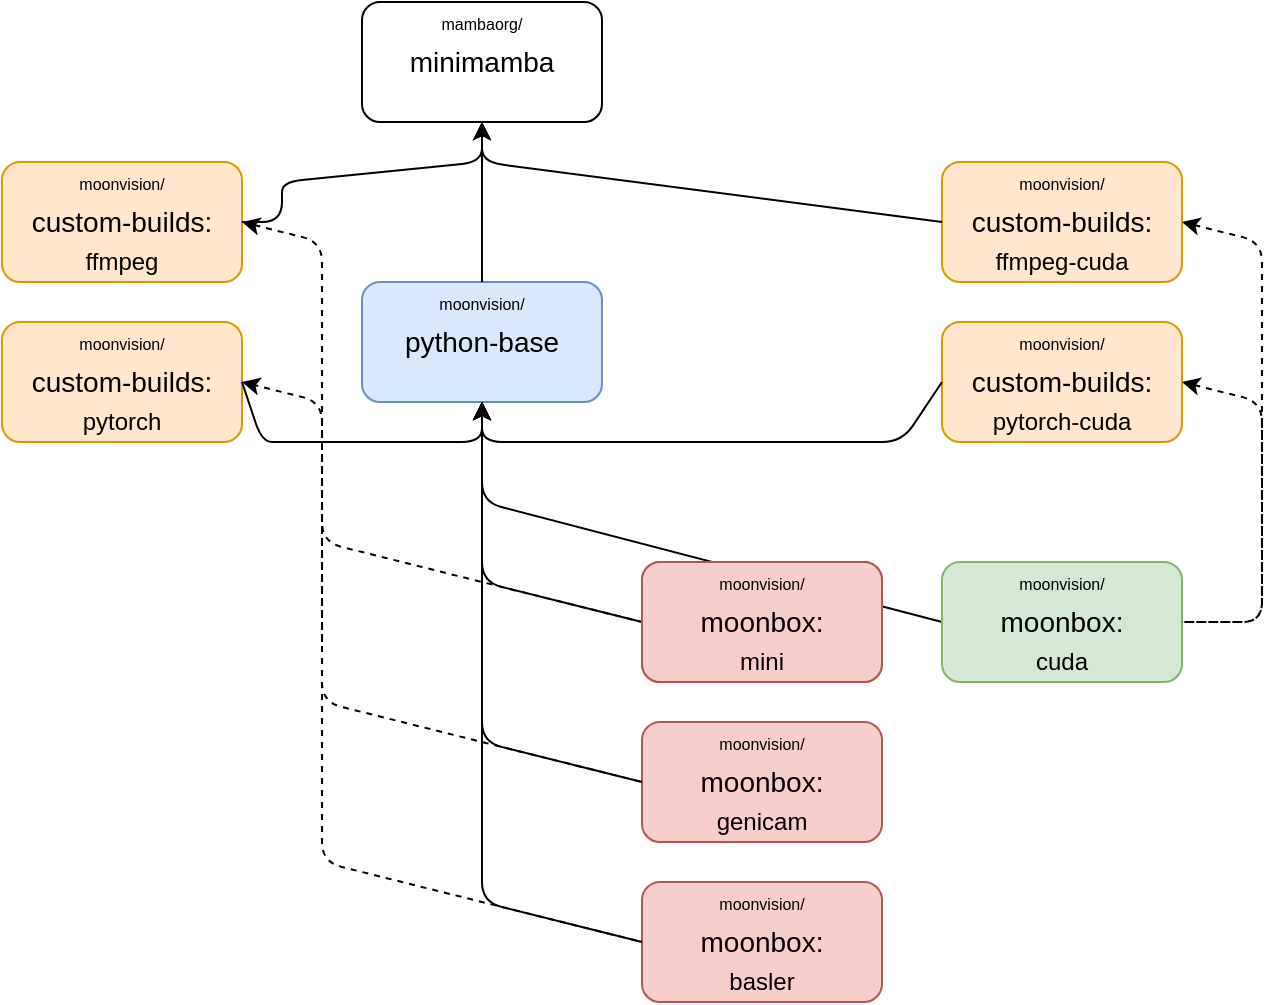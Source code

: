 <mxfile version="20.8.0" type="device"><diagram id="h6BBsZ6_Estit_eACcV3" name="Page-1"><mxGraphModel dx="1250" dy="1162" grid="1" gridSize="10" guides="1" tooltips="1" connect="1" arrows="1" fold="1" page="1" pageScale="1" pageWidth="850" pageHeight="1100" math="0" shadow="0"><root><mxCell id="0"/><mxCell id="1" parent="0"/><mxCell id="Fo9DGI8NvoBTCOg1Upvk-28" value="" style="endArrow=classic;html=1;strokeColor=#000000;fontColor=#000000;exitX=0;exitY=0.5;exitDx=0;exitDy=0;entryX=0.5;entryY=1;entryDx=0;entryDy=0;" edge="1" parent="1" source="Fo9DGI8NvoBTCOg1Upvk-11" target="5sOJKM208ey0AX1m5c1y-18"><mxGeometry width="50" height="50" relative="1" as="geometry"><mxPoint x="420" y="630" as="sourcePoint"/><mxPoint x="340" y="360" as="targetPoint"/><Array as="points"><mxPoint x="340" y="350"/></Array></mxGeometry></mxCell><mxCell id="5sOJKM208ey0AX1m5c1y-1" value="" style="rounded=1;whiteSpace=wrap;html=1;" parent="1" vertex="1"><mxGeometry x="280" y="100" width="120" height="60" as="geometry"/></mxCell><mxCell id="5sOJKM208ey0AX1m5c1y-2" value="&lt;font style=&quot;font-size: 14px&quot;&gt;minimamba&lt;/font&gt;" style="text;html=1;strokeColor=none;fillColor=none;align=center;verticalAlign=middle;whiteSpace=wrap;rounded=0;" parent="1" vertex="1"><mxGeometry x="320" y="120" width="40" height="20" as="geometry"/></mxCell><mxCell id="5sOJKM208ey0AX1m5c1y-9" value="" style="rounded=1;whiteSpace=wrap;html=1;fillColor=#f8cecc;strokeColor=#b85450;" parent="1" vertex="1"><mxGeometry x="420" y="460" width="120" height="60" as="geometry"/></mxCell><mxCell id="5sOJKM208ey0AX1m5c1y-10" value="&lt;font style=&quot;font-size: 8px&quot;&gt;moonvision/&lt;/font&gt;" style="text;html=1;strokeColor=none;fillColor=none;align=center;verticalAlign=middle;whiteSpace=wrap;rounded=0;" parent="1" vertex="1"><mxGeometry x="460" y="460" width="40" height="20" as="geometry"/></mxCell><mxCell id="5sOJKM208ey0AX1m5c1y-11" value="&lt;font style=&quot;font-size: 14px&quot;&gt;moonbox:&lt;/font&gt;" style="text;html=1;strokeColor=none;fillColor=none;align=center;verticalAlign=middle;whiteSpace=wrap;rounded=0;" parent="1" vertex="1"><mxGeometry x="420" y="480" width="120" height="20" as="geometry"/></mxCell><mxCell id="5sOJKM208ey0AX1m5c1y-18" value="" style="rounded=1;whiteSpace=wrap;html=1;fillColor=#dae8fc;strokeColor=#6c8ebf;" parent="1" vertex="1"><mxGeometry x="280" y="240" width="120" height="60" as="geometry"/></mxCell><mxCell id="5sOJKM208ey0AX1m5c1y-19" value="&lt;font style=&quot;font-size: 8px&quot;&gt;moonvision/&lt;/font&gt;" style="text;html=1;strokeColor=none;fillColor=none;align=center;verticalAlign=middle;whiteSpace=wrap;rounded=0;" parent="1" vertex="1"><mxGeometry x="320" y="240" width="40" height="20" as="geometry"/></mxCell><mxCell id="5sOJKM208ey0AX1m5c1y-20" value="&lt;font style=&quot;font-size: 14px&quot;&gt;python-base&lt;/font&gt;" style="text;html=1;strokeColor=none;fillColor=none;align=center;verticalAlign=middle;whiteSpace=wrap;rounded=0;" parent="1" vertex="1"><mxGeometry x="280" y="260" width="120" height="20" as="geometry"/></mxCell><mxCell id="5sOJKM208ey0AX1m5c1y-22" value="" style="endArrow=classic;html=1;entryX=0.5;entryY=1;entryDx=0;entryDy=0;" parent="1" target="5sOJKM208ey0AX1m5c1y-1" edge="1"><mxGeometry width="50" height="50" relative="1" as="geometry"><mxPoint x="340" y="240" as="sourcePoint"/><mxPoint x="370" y="190" as="targetPoint"/></mxGeometry></mxCell><mxCell id="5sOJKM208ey0AX1m5c1y-24" value="" style="rounded=1;whiteSpace=wrap;html=1;fillColor=#ffe6cc;strokeColor=#d79b00;" parent="1" vertex="1"><mxGeometry x="100" y="180" width="120" height="60" as="geometry"/></mxCell><mxCell id="5sOJKM208ey0AX1m5c1y-25" value="&lt;font style=&quot;font-size: 8px&quot;&gt;moonvision/&lt;/font&gt;" style="text;html=1;strokeColor=none;fillColor=none;align=center;verticalAlign=middle;whiteSpace=wrap;rounded=0;" parent="1" vertex="1"><mxGeometry x="140" y="180" width="40" height="20" as="geometry"/></mxCell><mxCell id="5sOJKM208ey0AX1m5c1y-26" value="&lt;font style=&quot;font-size: 14px&quot;&gt;custom-builds:&lt;/font&gt;" style="text;html=1;strokeColor=none;fillColor=none;align=center;verticalAlign=middle;whiteSpace=wrap;rounded=0;" parent="1" vertex="1"><mxGeometry x="100" y="200" width="120" height="20" as="geometry"/></mxCell><mxCell id="5sOJKM208ey0AX1m5c1y-33" value="" style="rounded=1;whiteSpace=wrap;html=1;fillColor=#ffe6cc;strokeColor=#d79b00;" parent="1" vertex="1"><mxGeometry x="100" y="260" width="120" height="60" as="geometry"/></mxCell><mxCell id="5sOJKM208ey0AX1m5c1y-34" value="&lt;font style=&quot;font-size: 8px&quot;&gt;moonvision/&lt;/font&gt;" style="text;html=1;strokeColor=none;fillColor=none;align=center;verticalAlign=middle;whiteSpace=wrap;rounded=0;" parent="1" vertex="1"><mxGeometry x="140" y="260" width="40" height="20" as="geometry"/></mxCell><mxCell id="5sOJKM208ey0AX1m5c1y-35" value="&lt;font style=&quot;font-size: 14px&quot;&gt;custom-builds:&lt;/font&gt;" style="text;html=1;strokeColor=none;fillColor=none;align=center;verticalAlign=middle;whiteSpace=wrap;rounded=0;" parent="1" vertex="1"><mxGeometry x="100" y="280" width="120" height="20" as="geometry"/></mxCell><mxCell id="5sOJKM208ey0AX1m5c1y-38" value="" style="endArrow=classic;html=1;entryX=0.5;entryY=1;entryDx=0;entryDy=0;exitX=1;exitY=0.5;exitDx=0;exitDy=0;" parent="1" source="5sOJKM208ey0AX1m5c1y-26" target="5sOJKM208ey0AX1m5c1y-1" edge="1"><mxGeometry width="50" height="50" relative="1" as="geometry"><mxPoint x="200" y="310" as="sourcePoint"/><mxPoint x="250" y="260" as="targetPoint"/><Array as="points"><mxPoint x="240" y="210"/><mxPoint x="240" y="190"/><mxPoint x="340" y="180"/></Array></mxGeometry></mxCell><mxCell id="5sOJKM208ey0AX1m5c1y-42" value="ffmpeg" style="text;html=1;strokeColor=none;fillColor=none;align=center;verticalAlign=middle;whiteSpace=wrap;rounded=0;" parent="1" vertex="1"><mxGeometry x="140" y="220" width="40" height="20" as="geometry"/></mxCell><mxCell id="5sOJKM208ey0AX1m5c1y-44" value="pytorch" style="text;html=1;strokeColor=none;fillColor=none;align=center;verticalAlign=middle;whiteSpace=wrap;rounded=0;" parent="1" vertex="1"><mxGeometry x="140" y="300" width="40" height="20" as="geometry"/></mxCell><mxCell id="5sOJKM208ey0AX1m5c1y-49" value="" style="rounded=1;whiteSpace=wrap;html=1;fillColor=#f8cecc;strokeColor=#b85450;" parent="1" vertex="1"><mxGeometry x="420" y="380" width="120" height="60" as="geometry"/></mxCell><mxCell id="5sOJKM208ey0AX1m5c1y-50" value="&lt;font style=&quot;font-size: 8px&quot;&gt;moonvision/&lt;/font&gt;" style="text;html=1;strokeColor=none;fillColor=none;align=center;verticalAlign=middle;whiteSpace=wrap;rounded=0;" parent="1" vertex="1"><mxGeometry x="460" y="380" width="40" height="20" as="geometry"/></mxCell><mxCell id="5sOJKM208ey0AX1m5c1y-51" value="&lt;font style=&quot;font-size: 14px&quot;&gt;moonbox:&lt;/font&gt;" style="text;html=1;strokeColor=none;fillColor=none;align=center;verticalAlign=middle;whiteSpace=wrap;rounded=0;" parent="1" vertex="1"><mxGeometry x="420" y="400" width="120" height="20" as="geometry"/></mxCell><mxCell id="5sOJKM208ey0AX1m5c1y-52" value="" style="rounded=1;whiteSpace=wrap;html=1;fillColor=#f8cecc;strokeColor=#b85450;" parent="1" vertex="1"><mxGeometry x="420" y="540" width="120" height="60" as="geometry"/></mxCell><mxCell id="5sOJKM208ey0AX1m5c1y-53" value="&lt;font style=&quot;font-size: 8px&quot;&gt;moonvision/&lt;/font&gt;" style="text;html=1;strokeColor=none;fillColor=none;align=center;verticalAlign=middle;whiteSpace=wrap;rounded=0;" parent="1" vertex="1"><mxGeometry x="460" y="540" width="40" height="20" as="geometry"/></mxCell><mxCell id="5sOJKM208ey0AX1m5c1y-54" value="&lt;font style=&quot;font-size: 14px&quot;&gt;moonbox:&lt;/font&gt;" style="text;html=1;strokeColor=none;fillColor=none;align=center;verticalAlign=middle;whiteSpace=wrap;rounded=0;" parent="1" vertex="1"><mxGeometry x="420" y="560" width="120" height="20" as="geometry"/></mxCell><mxCell id="5sOJKM208ey0AX1m5c1y-58" value="" style="endArrow=classic;html=1;strokeColor=#000000;fontColor=#000000;entryX=0.5;entryY=1;entryDx=0;entryDy=0;exitX=0;exitY=0.5;exitDx=0;exitDy=0;" parent="1" source="5sOJKM208ey0AX1m5c1y-51" target="5sOJKM208ey0AX1m5c1y-18" edge="1"><mxGeometry width="50" height="50" relative="1" as="geometry"><mxPoint x="410" y="460" as="sourcePoint"/><mxPoint x="420" y="410" as="targetPoint"/><Array as="points"><mxPoint x="340" y="390"/></Array></mxGeometry></mxCell><mxCell id="5sOJKM208ey0AX1m5c1y-59" value="" style="endArrow=classic;html=1;strokeColor=#000000;fontColor=#000000;exitX=0;exitY=0.5;exitDx=0;exitDy=0;entryX=0.5;entryY=1;entryDx=0;entryDy=0;" parent="1" source="5sOJKM208ey0AX1m5c1y-11" target="5sOJKM208ey0AX1m5c1y-18" edge="1"><mxGeometry width="50" height="50" relative="1" as="geometry"><mxPoint x="300" y="720" as="sourcePoint"/><mxPoint x="350" y="670" as="targetPoint"/><Array as="points"><mxPoint x="340" y="470"/><mxPoint x="340" y="390"/></Array></mxGeometry></mxCell><mxCell id="5sOJKM208ey0AX1m5c1y-60" value="" style="endArrow=classic;html=1;strokeColor=#000000;fontColor=#000000;exitX=0;exitY=0.5;exitDx=0;exitDy=0;" parent="1" source="5sOJKM208ey0AX1m5c1y-54" edge="1"><mxGeometry width="50" height="50" relative="1" as="geometry"><mxPoint x="370" y="700" as="sourcePoint"/><mxPoint x="340" y="300" as="targetPoint"/><Array as="points"><mxPoint x="340" y="550"/><mxPoint x="340" y="330"/></Array></mxGeometry></mxCell><mxCell id="5sOJKM208ey0AX1m5c1y-61" value="mini" style="text;html=1;strokeColor=none;fillColor=none;align=center;verticalAlign=middle;whiteSpace=wrap;rounded=0;fontColor=#000000;" parent="1" vertex="1"><mxGeometry x="460" y="420" width="40" height="20" as="geometry"/></mxCell><mxCell id="5sOJKM208ey0AX1m5c1y-62" value="genicam" style="text;html=1;strokeColor=none;fillColor=none;align=center;verticalAlign=middle;whiteSpace=wrap;rounded=0;fontColor=#000000;" parent="1" vertex="1"><mxGeometry x="460" y="500" width="40" height="20" as="geometry"/></mxCell><mxCell id="5sOJKM208ey0AX1m5c1y-63" value="basler" style="text;html=1;strokeColor=none;fillColor=none;align=center;verticalAlign=middle;whiteSpace=wrap;rounded=0;fontColor=#000000;" parent="1" vertex="1"><mxGeometry x="460" y="580" width="40" height="20" as="geometry"/></mxCell><mxCell id="nl1axL1jYFWtOBtzVMSo-5" value="" style="endArrow=none;dashed=1;html=1;exitX=1;exitY=0.5;exitDx=0;exitDy=0;endFill=0;startArrow=classic;startFill=1;entryX=0;entryY=0.5;entryDx=0;entryDy=0;" parent="1" source="5sOJKM208ey0AX1m5c1y-24" edge="1" target="5sOJKM208ey0AX1m5c1y-49"><mxGeometry width="50" height="50" relative="1" as="geometry"><mxPoint x="390" y="520" as="sourcePoint"/><mxPoint x="420" y="470" as="targetPoint"/><Array as="points"><mxPoint x="260" y="220"/><mxPoint x="260" y="370"/></Array></mxGeometry></mxCell><mxCell id="nl1axL1jYFWtOBtzVMSo-6" value="" style="endArrow=classic;dashed=1;html=1;endFill=1;entryX=1;entryY=0.5;entryDx=0;entryDy=0;" parent="1" target="5sOJKM208ey0AX1m5c1y-35" edge="1"><mxGeometry width="50" height="50" relative="1" as="geometry"><mxPoint x="260" y="420" as="sourcePoint"/><mxPoint x="220" y="350" as="targetPoint"/><Array as="points"><mxPoint x="260" y="300"/></Array></mxGeometry></mxCell><mxCell id="nl1axL1jYFWtOBtzVMSo-7" value="" style="endArrow=none;dashed=1;html=1;entryX=0;entryY=0.5;entryDx=0;entryDy=0;" parent="1" target="5sOJKM208ey0AX1m5c1y-11" edge="1"><mxGeometry width="50" height="50" relative="1" as="geometry"><mxPoint x="260" y="350" as="sourcePoint"/><mxPoint x="420" y="500" as="targetPoint"/><Array as="points"><mxPoint x="260" y="450"/></Array></mxGeometry></mxCell><mxCell id="nl1axL1jYFWtOBtzVMSo-8" value="" style="endArrow=none;dashed=1;html=1;entryX=0;entryY=0.5;entryDx=0;entryDy=0;" parent="1" edge="1" target="5sOJKM208ey0AX1m5c1y-54"><mxGeometry width="50" height="50" relative="1" as="geometry"><mxPoint x="260" y="440" as="sourcePoint"/><mxPoint x="420" y="570" as="targetPoint"/><Array as="points"><mxPoint x="260" y="530"/></Array></mxGeometry></mxCell><mxCell id="Fo9DGI8NvoBTCOg1Upvk-2" value="&lt;font style=&quot;font-size: 8px&quot;&gt;mambaorg/&lt;/font&gt;" style="text;html=1;strokeColor=none;fillColor=none;align=center;verticalAlign=middle;whiteSpace=wrap;rounded=0;" vertex="1" parent="1"><mxGeometry x="320" y="100" width="40" height="20" as="geometry"/></mxCell><mxCell id="Fo9DGI8NvoBTCOg1Upvk-4" value="" style="endArrow=classic;html=1;entryX=0.5;entryY=1;entryDx=0;entryDy=0;exitX=1;exitY=0.5;exitDx=0;exitDy=0;" edge="1" parent="1" source="5sOJKM208ey0AX1m5c1y-35"><mxGeometry width="50" height="50" relative="1" as="geometry"><mxPoint x="220" y="410" as="sourcePoint"/><mxPoint x="340" y="300" as="targetPoint"/><Array as="points"><mxPoint x="230" y="320"/><mxPoint x="240" y="320"/><mxPoint x="340" y="320"/></Array></mxGeometry></mxCell><mxCell id="Fo9DGI8NvoBTCOg1Upvk-5" value="" style="rounded=1;whiteSpace=wrap;html=1;fillColor=#f8cecc;strokeColor=#b85450;" vertex="1" parent="1"><mxGeometry x="420" y="380" width="120" height="60" as="geometry"/></mxCell><mxCell id="Fo9DGI8NvoBTCOg1Upvk-6" value="&lt;font style=&quot;font-size: 8px&quot;&gt;moonvision/&lt;/font&gt;" style="text;html=1;strokeColor=none;fillColor=none;align=center;verticalAlign=middle;whiteSpace=wrap;rounded=0;" vertex="1" parent="1"><mxGeometry x="460" y="380" width="40" height="20" as="geometry"/></mxCell><mxCell id="Fo9DGI8NvoBTCOg1Upvk-7" value="&lt;font style=&quot;font-size: 14px&quot;&gt;moonbox:&lt;/font&gt;" style="text;html=1;strokeColor=none;fillColor=none;align=center;verticalAlign=middle;whiteSpace=wrap;rounded=0;" vertex="1" parent="1"><mxGeometry x="420" y="400" width="120" height="20" as="geometry"/></mxCell><mxCell id="Fo9DGI8NvoBTCOg1Upvk-8" value="mini" style="text;html=1;strokeColor=none;fillColor=none;align=center;verticalAlign=middle;whiteSpace=wrap;rounded=0;fontColor=#000000;" vertex="1" parent="1"><mxGeometry x="460" y="420" width="40" height="20" as="geometry"/></mxCell><mxCell id="Fo9DGI8NvoBTCOg1Upvk-9" value="" style="rounded=1;whiteSpace=wrap;html=1;fillColor=#d5e8d4;strokeColor=#82b366;" vertex="1" parent="1"><mxGeometry x="570" y="380" width="120" height="60" as="geometry"/></mxCell><mxCell id="Fo9DGI8NvoBTCOg1Upvk-10" value="&lt;font style=&quot;font-size: 8px&quot;&gt;moonvision/&lt;/font&gt;" style="text;html=1;strokeColor=none;fillColor=none;align=center;verticalAlign=middle;whiteSpace=wrap;rounded=0;" vertex="1" parent="1"><mxGeometry x="610" y="380" width="40" height="20" as="geometry"/></mxCell><mxCell id="Fo9DGI8NvoBTCOg1Upvk-11" value="&lt;font style=&quot;font-size: 14px&quot;&gt;moonbox:&lt;/font&gt;" style="text;html=1;strokeColor=none;fillColor=none;align=center;verticalAlign=middle;whiteSpace=wrap;rounded=0;" vertex="1" parent="1"><mxGeometry x="570" y="400" width="120" height="20" as="geometry"/></mxCell><mxCell id="Fo9DGI8NvoBTCOg1Upvk-12" value="cuda" style="text;html=1;strokeColor=none;fillColor=none;align=center;verticalAlign=middle;whiteSpace=wrap;rounded=0;fontColor=#000000;" vertex="1" parent="1"><mxGeometry x="610" y="420" width="40" height="20" as="geometry"/></mxCell><mxCell id="Fo9DGI8NvoBTCOg1Upvk-13" value="" style="rounded=1;whiteSpace=wrap;html=1;fillColor=#ffe6cc;strokeColor=#d79b00;" vertex="1" parent="1"><mxGeometry x="570" y="180" width="120" height="60" as="geometry"/></mxCell><mxCell id="Fo9DGI8NvoBTCOg1Upvk-14" value="&lt;font style=&quot;font-size: 8px&quot;&gt;moonvision/&lt;/font&gt;" style="text;html=1;strokeColor=none;fillColor=none;align=center;verticalAlign=middle;whiteSpace=wrap;rounded=0;" vertex="1" parent="1"><mxGeometry x="610" y="180" width="40" height="20" as="geometry"/></mxCell><mxCell id="Fo9DGI8NvoBTCOg1Upvk-15" value="&lt;font style=&quot;font-size: 14px&quot;&gt;custom-builds:&lt;/font&gt;" style="text;html=1;strokeColor=none;fillColor=none;align=center;verticalAlign=middle;whiteSpace=wrap;rounded=0;" vertex="1" parent="1"><mxGeometry x="570" y="200" width="120" height="20" as="geometry"/></mxCell><mxCell id="Fo9DGI8NvoBTCOg1Upvk-16" value="" style="rounded=1;whiteSpace=wrap;html=1;fillColor=#ffe6cc;strokeColor=#d79b00;" vertex="1" parent="1"><mxGeometry x="570" y="260" width="120" height="60" as="geometry"/></mxCell><mxCell id="Fo9DGI8NvoBTCOg1Upvk-17" value="&lt;font style=&quot;font-size: 8px&quot;&gt;moonvision/&lt;/font&gt;" style="text;html=1;strokeColor=none;fillColor=none;align=center;verticalAlign=middle;whiteSpace=wrap;rounded=0;" vertex="1" parent="1"><mxGeometry x="610" y="260" width="40" height="20" as="geometry"/></mxCell><mxCell id="Fo9DGI8NvoBTCOg1Upvk-18" value="&lt;font style=&quot;font-size: 14px&quot;&gt;custom-builds:&lt;/font&gt;" style="text;html=1;strokeColor=none;fillColor=none;align=center;verticalAlign=middle;whiteSpace=wrap;rounded=0;" vertex="1" parent="1"><mxGeometry x="570" y="280" width="120" height="20" as="geometry"/></mxCell><mxCell id="Fo9DGI8NvoBTCOg1Upvk-19" value="ffmpeg-cuda" style="text;html=1;strokeColor=none;fillColor=none;align=center;verticalAlign=middle;whiteSpace=wrap;rounded=0;" vertex="1" parent="1"><mxGeometry x="595" y="220" width="70" height="20" as="geometry"/></mxCell><mxCell id="Fo9DGI8NvoBTCOg1Upvk-20" value="pytorch-cuda" style="text;html=1;strokeColor=none;fillColor=none;align=center;verticalAlign=middle;whiteSpace=wrap;rounded=0;" vertex="1" parent="1"><mxGeometry x="590" y="300" width="80" height="20" as="geometry"/></mxCell><mxCell id="Fo9DGI8NvoBTCOg1Upvk-22" value="" style="endArrow=none;dashed=1;html=1;exitX=1;exitY=0.5;exitDx=0;exitDy=0;endFill=0;startArrow=classic;startFill=1;entryX=1;entryY=0.5;entryDx=0;entryDy=0;" edge="1" parent="1" source="Fo9DGI8NvoBTCOg1Upvk-15" target="Fo9DGI8NvoBTCOg1Upvk-11"><mxGeometry width="50" height="50" relative="1" as="geometry"><mxPoint x="710" y="410" as="sourcePoint"/><mxPoint x="910" y="610" as="targetPoint"/><Array as="points"><mxPoint x="730" y="220"/><mxPoint x="730" y="410"/></Array></mxGeometry></mxCell><mxCell id="Fo9DGI8NvoBTCOg1Upvk-23" value="" style="endArrow=none;dashed=1;html=1;exitX=1;exitY=0.5;exitDx=0;exitDy=0;endFill=0;startArrow=classic;startFill=1;entryX=1;entryY=0.5;entryDx=0;entryDy=0;" edge="1" parent="1" source="Fo9DGI8NvoBTCOg1Upvk-16"><mxGeometry width="50" height="50" relative="1" as="geometry"><mxPoint x="690" y="210" as="sourcePoint"/><mxPoint x="690" y="410" as="targetPoint"/><Array as="points"><mxPoint x="730" y="300"/><mxPoint x="730" y="410"/></Array></mxGeometry></mxCell><mxCell id="Fo9DGI8NvoBTCOg1Upvk-24" value="" style="endArrow=classic;html=1;entryX=0.5;entryY=1;entryDx=0;entryDy=0;exitX=0;exitY=0.5;exitDx=0;exitDy=0;" edge="1" parent="1" source="Fo9DGI8NvoBTCOg1Upvk-15" target="5sOJKM208ey0AX1m5c1y-1"><mxGeometry width="50" height="50" relative="1" as="geometry"><mxPoint x="365" y="210" as="sourcePoint"/><mxPoint x="485" y="160" as="targetPoint"/><Array as="points"><mxPoint x="340" y="180"/></Array></mxGeometry></mxCell><mxCell id="Fo9DGI8NvoBTCOg1Upvk-27" value="" style="endArrow=classic;html=1;entryX=0.5;entryY=1;entryDx=0;entryDy=0;exitX=0;exitY=0.5;exitDx=0;exitDy=0;" edge="1" parent="1" source="Fo9DGI8NvoBTCOg1Upvk-18" target="5sOJKM208ey0AX1m5c1y-18"><mxGeometry width="50" height="50" relative="1" as="geometry"><mxPoint x="425" y="290" as="sourcePoint"/><mxPoint x="545" y="300" as="targetPoint"/><Array as="points"><mxPoint x="550" y="320"/><mxPoint x="445" y="320"/><mxPoint x="340" y="320"/></Array></mxGeometry></mxCell></root></mxGraphModel></diagram></mxfile>